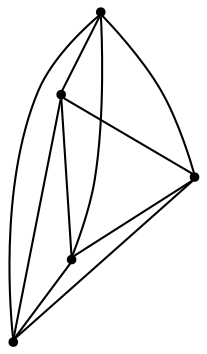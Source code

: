 graph {
  node [shape=point,comment="{\"directed\":false,\"doi\":\"10.1007/978-3-540-31843-9_3\",\"figure\":\"1 (1)\"}"]

  v0 [pos="339.3131165970203,2080.9500122070317"]
  v1 [pos="270.3002776389898,2011.9500223795576"]
  v2 [pos="270.3002776389898,2080.9500122070317"]
  v3 [pos="270.3002776389898,2149.4500223795576"]
  v4 [pos="201.2874386809593,2080.9500122070317"]

  v0 -- v4 [id="-1",pos="339.3131165970203,2080.9500122070317 408.01755541424416,2080.775044759115 408.01755541424416,2080.775044759115 408.01755541424416,2080.775044759115 408.01755541424416,2218.5041809082036 408.01755541424416,2218.5041809082036 408.01755541424416,2218.5041809082036 166.94354560319766,2218.5041809082036 166.94354560319766,2218.5041809082036 166.94354560319766,2218.5041809082036 166.94354560319766,2080.775044759115 166.94354560319766,2080.775044759115 166.94354560319766,2080.775044759115 201.2874386809593,2080.9500122070317 201.2874386809593,2080.9500122070317 201.2874386809593,2080.9500122070317"]
  v3 -- v4 [id="-2",pos="270.3002776389898,2149.4500223795576 201.38330078125,2149.6417744954433 201.38330078125,2149.6417744954433 201.38330078125,2149.6417744954433 201.2874386809593,2080.9500122070317 201.2874386809593,2080.9500122070317 201.2874386809593,2080.9500122070317"]
  v4 -- v2 [id="-3",pos="201.2874386809593,2080.9500122070317 270.3002776389898,2080.9500122070317 270.3002776389898,2080.9500122070317 270.3002776389898,2080.9500122070317"]
  v2 -- v0 [id="-4",pos="270.3002776389898,2080.9500122070317 339.3131165970203,2080.9500122070317 339.3131165970203,2080.9500122070317 339.3131165970203,2080.9500122070317"]
  v4 -- v1 [id="-5",pos="201.2874386809593,2080.9500122070317 201.38330078125,2011.9126383463545 201.38330078125,2011.9126383463545 201.38330078125,2011.9126383463545 270.3002776389898,2011.9500223795576 270.3002776389898,2011.9500223795576 270.3002776389898,2011.9500223795576"]
  v1 -- v0 [id="-6",pos="270.3002776389898,2011.9500223795576 339.1380768531977,2011.9126383463545 339.1380768531977,2011.9126383463545 339.1380768531977,2011.9126383463545 339.3131165970203,2080.9500122070317 339.3131165970203,2080.9500122070317 339.3131165970203,2080.9500122070317"]
  v3 -- v2 [id="-8",pos="270.3002776389898,2149.4500223795576 270.3002776389898,2080.9500122070317 270.3002776389898,2080.9500122070317 270.3002776389898,2080.9500122070317"]
  v2 -- v1 [id="-9",pos="270.3002776389898,2080.9500122070317 270.3002776389898,2011.9500223795576 270.3002776389898,2011.9500223795576 270.3002776389898,2011.9500223795576"]
  v1 -- v3 [id="-10",pos="270.3002776389898,2011.9500223795576 270.25859829215113,1977.4791463216152 270.25859829215113,1977.4791463216152 270.25859829215113,1977.4791463216152 373.57781613372094,1977.4791463216152 373.57781613372094,1977.4791463216152 373.57781613372094,1977.4791463216152 373.57781613372094,2184.0750122070317 373.57781613372094,2184.0750122070317 373.57781613372094,2184.0750122070317 270.25859829215113,2184.0750122070317 270.25859829215113,2184.0750122070317 270.25859829215113,2184.0750122070317 270.3002776389898,2149.4500223795576 270.3002776389898,2149.4500223795576 270.3002776389898,2149.4500223795576"]
  v0 -- v3 [id="-11",pos="339.3131165970203,2080.9500122070317 339.1380768531977,2149.6417744954433 339.1380768531977,2149.6417744954433 339.1380768531977,2149.6417744954433 270.3002776389898,2149.4500223795576 270.3002776389898,2149.4500223795576 270.3002776389898,2149.4500223795576"]
}